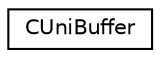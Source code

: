 digraph "Graphical Class Hierarchy"
{
  edge [fontname="Helvetica",fontsize="10",labelfontname="Helvetica",labelfontsize="10"];
  node [fontname="Helvetica",fontsize="10",shape=record];
  rankdir="LR";
  Node1 [label="CUniBuffer",height=0.2,width=0.4,color="black", fillcolor="white", style="filled",URL="$class_c_uni_buffer.html"];
}
